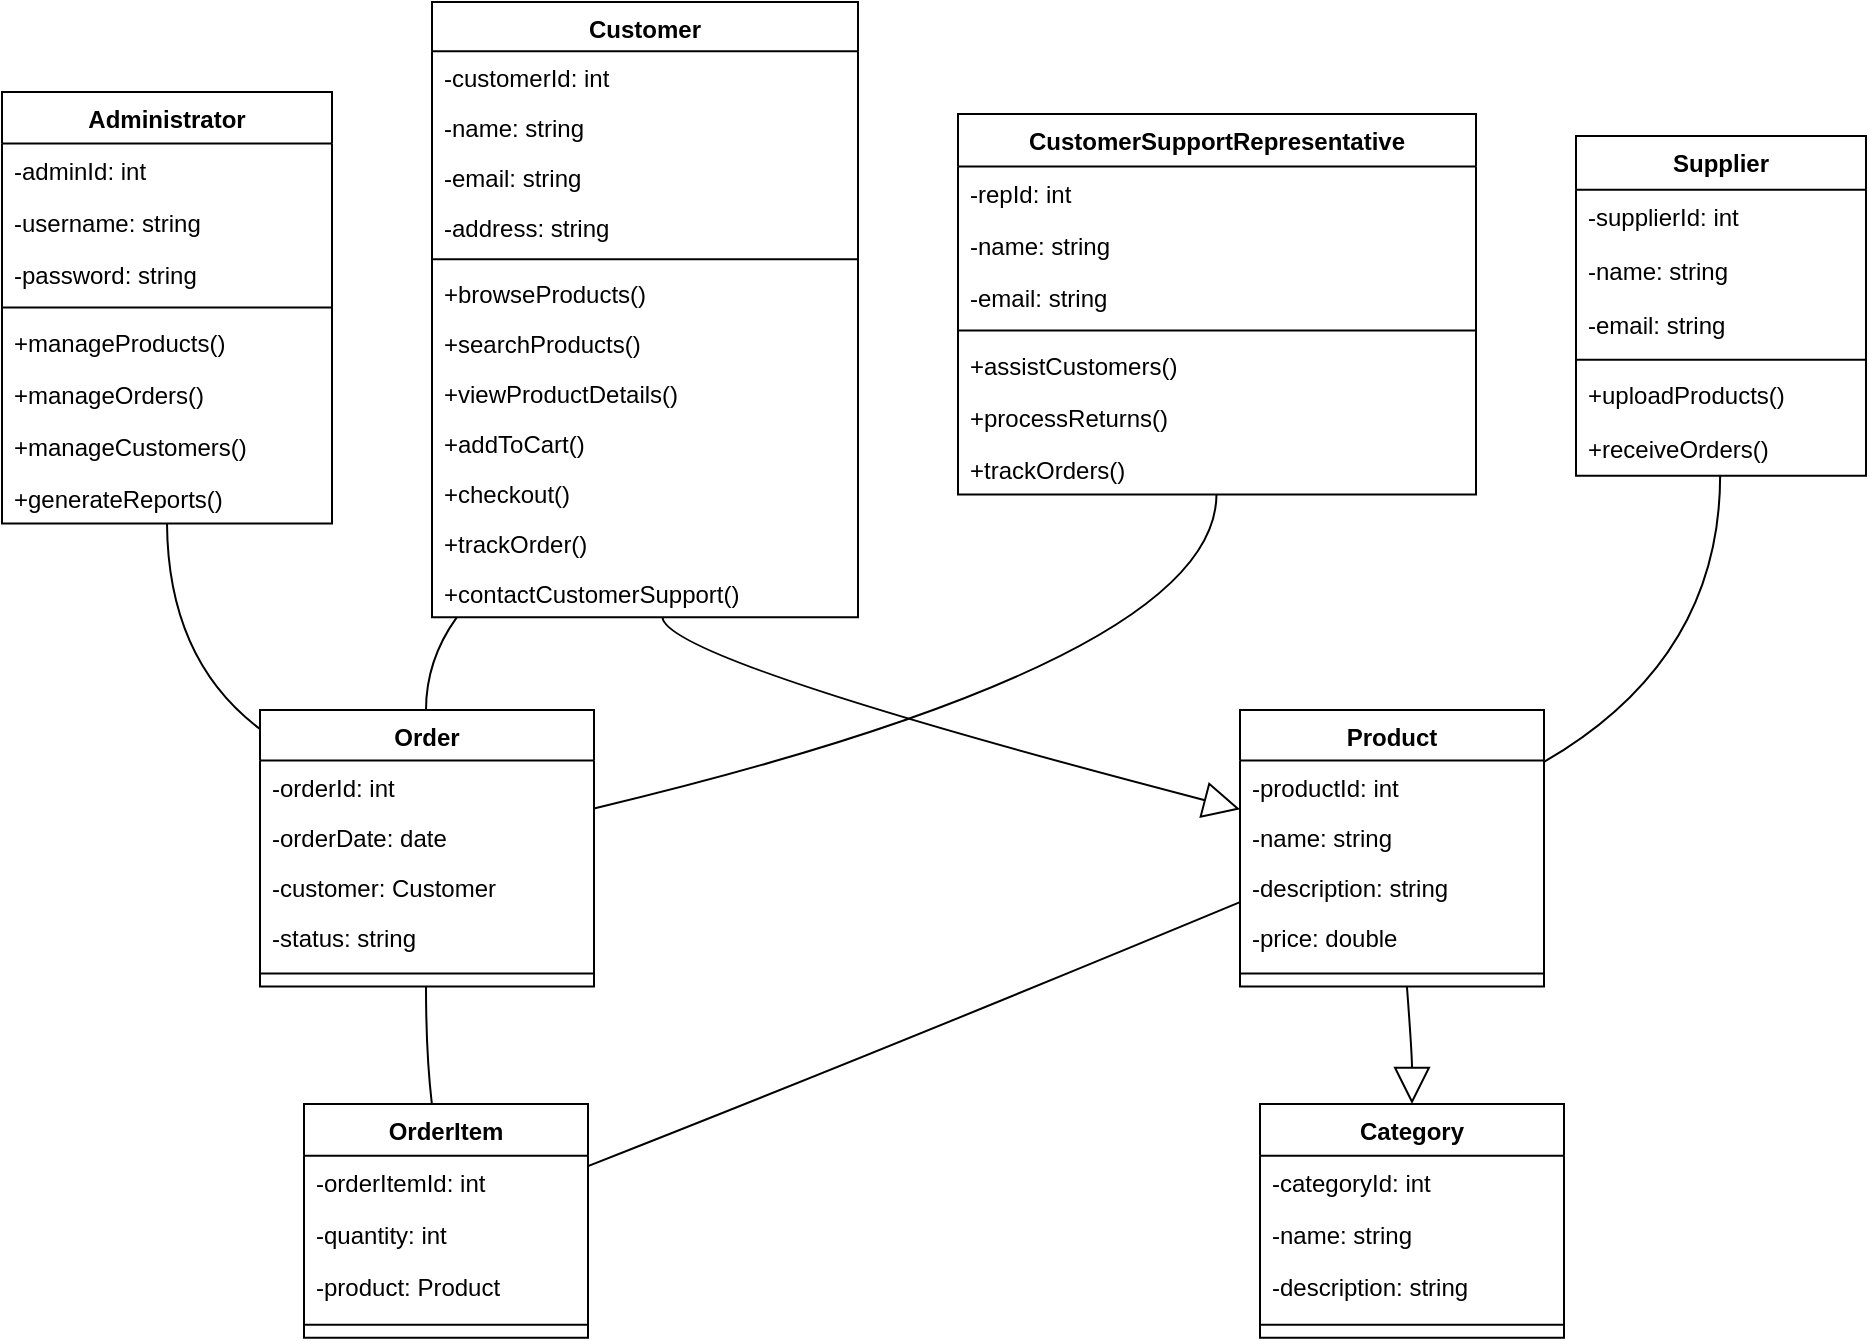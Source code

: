 <mxfile version="24.3.0" type="github">
  <diagram name="Page-1" id="g27Lqk9Zxv1EGZl3wzkd">
    <mxGraphModel dx="1500" dy="796" grid="1" gridSize="10" guides="1" tooltips="1" connect="1" arrows="1" fold="1" page="1" pageScale="1" pageWidth="850" pageHeight="1100" math="0" shadow="0">
      <root>
        <mxCell id="0" />
        <mxCell id="1" parent="0" />
        <mxCell id="yZOWREo4wikw6maqMxeO-1" value="Customer" style="swimlane;fontStyle=1;align=center;verticalAlign=top;childLayout=stackLayout;horizontal=1;startSize=24.65;horizontalStack=0;resizeParent=1;resizeParentMax=0;resizeLast=0;collapsible=0;marginBottom=0;" vertex="1" parent="1">
          <mxGeometry x="235" y="20" width="213" height="307.65" as="geometry" />
        </mxCell>
        <mxCell id="yZOWREo4wikw6maqMxeO-2" value="-customerId: int" style="text;strokeColor=none;fillColor=none;align=left;verticalAlign=top;spacingLeft=4;spacingRight=4;overflow=hidden;rotatable=0;points=[[0,0.5],[1,0.5]];portConstraint=eastwest;" vertex="1" parent="yZOWREo4wikw6maqMxeO-1">
          <mxGeometry y="24.65" width="213" height="25" as="geometry" />
        </mxCell>
        <mxCell id="yZOWREo4wikw6maqMxeO-3" value="-name: string" style="text;strokeColor=none;fillColor=none;align=left;verticalAlign=top;spacingLeft=4;spacingRight=4;overflow=hidden;rotatable=0;points=[[0,0.5],[1,0.5]];portConstraint=eastwest;" vertex="1" parent="yZOWREo4wikw6maqMxeO-1">
          <mxGeometry y="49.65" width="213" height="25" as="geometry" />
        </mxCell>
        <mxCell id="yZOWREo4wikw6maqMxeO-4" value="-email: string" style="text;strokeColor=none;fillColor=none;align=left;verticalAlign=top;spacingLeft=4;spacingRight=4;overflow=hidden;rotatable=0;points=[[0,0.5],[1,0.5]];portConstraint=eastwest;" vertex="1" parent="yZOWREo4wikw6maqMxeO-1">
          <mxGeometry y="74.65" width="213" height="25" as="geometry" />
        </mxCell>
        <mxCell id="yZOWREo4wikw6maqMxeO-5" value="-address: string" style="text;strokeColor=none;fillColor=none;align=left;verticalAlign=top;spacingLeft=4;spacingRight=4;overflow=hidden;rotatable=0;points=[[0,0.5],[1,0.5]];portConstraint=eastwest;" vertex="1" parent="yZOWREo4wikw6maqMxeO-1">
          <mxGeometry y="99.65" width="213" height="25" as="geometry" />
        </mxCell>
        <mxCell id="yZOWREo4wikw6maqMxeO-6" style="line;strokeWidth=1;fillColor=none;align=left;verticalAlign=middle;spacingTop=-1;spacingLeft=3;spacingRight=3;rotatable=0;labelPosition=right;points=[];portConstraint=eastwest;strokeColor=inherit;" vertex="1" parent="yZOWREo4wikw6maqMxeO-1">
          <mxGeometry y="124.65" width="213" height="8" as="geometry" />
        </mxCell>
        <mxCell id="yZOWREo4wikw6maqMxeO-7" value="+browseProducts()" style="text;strokeColor=none;fillColor=none;align=left;verticalAlign=top;spacingLeft=4;spacingRight=4;overflow=hidden;rotatable=0;points=[[0,0.5],[1,0.5]];portConstraint=eastwest;" vertex="1" parent="yZOWREo4wikw6maqMxeO-1">
          <mxGeometry y="132.65" width="213" height="25" as="geometry" />
        </mxCell>
        <mxCell id="yZOWREo4wikw6maqMxeO-8" value="+searchProducts()" style="text;strokeColor=none;fillColor=none;align=left;verticalAlign=top;spacingLeft=4;spacingRight=4;overflow=hidden;rotatable=0;points=[[0,0.5],[1,0.5]];portConstraint=eastwest;" vertex="1" parent="yZOWREo4wikw6maqMxeO-1">
          <mxGeometry y="157.65" width="213" height="25" as="geometry" />
        </mxCell>
        <mxCell id="yZOWREo4wikw6maqMxeO-9" value="+viewProductDetails()" style="text;strokeColor=none;fillColor=none;align=left;verticalAlign=top;spacingLeft=4;spacingRight=4;overflow=hidden;rotatable=0;points=[[0,0.5],[1,0.5]];portConstraint=eastwest;" vertex="1" parent="yZOWREo4wikw6maqMxeO-1">
          <mxGeometry y="182.65" width="213" height="25" as="geometry" />
        </mxCell>
        <mxCell id="yZOWREo4wikw6maqMxeO-10" value="+addToCart()" style="text;strokeColor=none;fillColor=none;align=left;verticalAlign=top;spacingLeft=4;spacingRight=4;overflow=hidden;rotatable=0;points=[[0,0.5],[1,0.5]];portConstraint=eastwest;" vertex="1" parent="yZOWREo4wikw6maqMxeO-1">
          <mxGeometry y="207.65" width="213" height="25" as="geometry" />
        </mxCell>
        <mxCell id="yZOWREo4wikw6maqMxeO-11" value="+checkout()" style="text;strokeColor=none;fillColor=none;align=left;verticalAlign=top;spacingLeft=4;spacingRight=4;overflow=hidden;rotatable=0;points=[[0,0.5],[1,0.5]];portConstraint=eastwest;" vertex="1" parent="yZOWREo4wikw6maqMxeO-1">
          <mxGeometry y="232.65" width="213" height="25" as="geometry" />
        </mxCell>
        <mxCell id="yZOWREo4wikw6maqMxeO-12" value="+trackOrder()" style="text;strokeColor=none;fillColor=none;align=left;verticalAlign=top;spacingLeft=4;spacingRight=4;overflow=hidden;rotatable=0;points=[[0,0.5],[1,0.5]];portConstraint=eastwest;" vertex="1" parent="yZOWREo4wikw6maqMxeO-1">
          <mxGeometry y="257.65" width="213" height="25" as="geometry" />
        </mxCell>
        <mxCell id="yZOWREo4wikw6maqMxeO-13" value="+contactCustomerSupport()" style="text;strokeColor=none;fillColor=none;align=left;verticalAlign=top;spacingLeft=4;spacingRight=4;overflow=hidden;rotatable=0;points=[[0,0.5],[1,0.5]];portConstraint=eastwest;" vertex="1" parent="yZOWREo4wikw6maqMxeO-1">
          <mxGeometry y="282.65" width="213" height="25" as="geometry" />
        </mxCell>
        <mxCell id="yZOWREo4wikw6maqMxeO-14" value="Administrator" style="swimlane;fontStyle=1;align=center;verticalAlign=top;childLayout=stackLayout;horizontal=1;startSize=25.775;horizontalStack=0;resizeParent=1;resizeParentMax=0;resizeLast=0;collapsible=0;marginBottom=0;" vertex="1" parent="1">
          <mxGeometry x="20" y="65" width="165" height="215.775" as="geometry" />
        </mxCell>
        <mxCell id="yZOWREo4wikw6maqMxeO-15" value="-adminId: int" style="text;strokeColor=none;fillColor=none;align=left;verticalAlign=top;spacingLeft=4;spacingRight=4;overflow=hidden;rotatable=0;points=[[0,0.5],[1,0.5]];portConstraint=eastwest;" vertex="1" parent="yZOWREo4wikw6maqMxeO-14">
          <mxGeometry y="25.775" width="165" height="26" as="geometry" />
        </mxCell>
        <mxCell id="yZOWREo4wikw6maqMxeO-16" value="-username: string" style="text;strokeColor=none;fillColor=none;align=left;verticalAlign=top;spacingLeft=4;spacingRight=4;overflow=hidden;rotatable=0;points=[[0,0.5],[1,0.5]];portConstraint=eastwest;" vertex="1" parent="yZOWREo4wikw6maqMxeO-14">
          <mxGeometry y="51.775" width="165" height="26" as="geometry" />
        </mxCell>
        <mxCell id="yZOWREo4wikw6maqMxeO-17" value="-password: string" style="text;strokeColor=none;fillColor=none;align=left;verticalAlign=top;spacingLeft=4;spacingRight=4;overflow=hidden;rotatable=0;points=[[0,0.5],[1,0.5]];portConstraint=eastwest;" vertex="1" parent="yZOWREo4wikw6maqMxeO-14">
          <mxGeometry y="77.775" width="165" height="26" as="geometry" />
        </mxCell>
        <mxCell id="yZOWREo4wikw6maqMxeO-18" style="line;strokeWidth=1;fillColor=none;align=left;verticalAlign=middle;spacingTop=-1;spacingLeft=3;spacingRight=3;rotatable=0;labelPosition=right;points=[];portConstraint=eastwest;strokeColor=inherit;" vertex="1" parent="yZOWREo4wikw6maqMxeO-14">
          <mxGeometry y="103.775" width="165" height="8" as="geometry" />
        </mxCell>
        <mxCell id="yZOWREo4wikw6maqMxeO-19" value="+manageProducts()" style="text;strokeColor=none;fillColor=none;align=left;verticalAlign=top;spacingLeft=4;spacingRight=4;overflow=hidden;rotatable=0;points=[[0,0.5],[1,0.5]];portConstraint=eastwest;" vertex="1" parent="yZOWREo4wikw6maqMxeO-14">
          <mxGeometry y="111.775" width="165" height="26" as="geometry" />
        </mxCell>
        <mxCell id="yZOWREo4wikw6maqMxeO-20" value="+manageOrders()" style="text;strokeColor=none;fillColor=none;align=left;verticalAlign=top;spacingLeft=4;spacingRight=4;overflow=hidden;rotatable=0;points=[[0,0.5],[1,0.5]];portConstraint=eastwest;" vertex="1" parent="yZOWREo4wikw6maqMxeO-14">
          <mxGeometry y="137.775" width="165" height="26" as="geometry" />
        </mxCell>
        <mxCell id="yZOWREo4wikw6maqMxeO-21" value="+manageCustomers()" style="text;strokeColor=none;fillColor=none;align=left;verticalAlign=top;spacingLeft=4;spacingRight=4;overflow=hidden;rotatable=0;points=[[0,0.5],[1,0.5]];portConstraint=eastwest;" vertex="1" parent="yZOWREo4wikw6maqMxeO-14">
          <mxGeometry y="163.775" width="165" height="26" as="geometry" />
        </mxCell>
        <mxCell id="yZOWREo4wikw6maqMxeO-22" value="+generateReports()" style="text;strokeColor=none;fillColor=none;align=left;verticalAlign=top;spacingLeft=4;spacingRight=4;overflow=hidden;rotatable=0;points=[[0,0.5],[1,0.5]];portConstraint=eastwest;" vertex="1" parent="yZOWREo4wikw6maqMxeO-14">
          <mxGeometry y="189.775" width="165" height="26" as="geometry" />
        </mxCell>
        <mxCell id="yZOWREo4wikw6maqMxeO-23" value="CustomerSupportRepresentative" style="swimlane;fontStyle=1;align=center;verticalAlign=top;childLayout=stackLayout;horizontal=1;startSize=26.257;horizontalStack=0;resizeParent=1;resizeParentMax=0;resizeLast=0;collapsible=0;marginBottom=0;" vertex="1" parent="1">
          <mxGeometry x="498" y="76" width="259" height="190.257" as="geometry" />
        </mxCell>
        <mxCell id="yZOWREo4wikw6maqMxeO-24" value="-repId: int" style="text;strokeColor=none;fillColor=none;align=left;verticalAlign=top;spacingLeft=4;spacingRight=4;overflow=hidden;rotatable=0;points=[[0,0.5],[1,0.5]];portConstraint=eastwest;" vertex="1" parent="yZOWREo4wikw6maqMxeO-23">
          <mxGeometry y="26.257" width="259" height="26" as="geometry" />
        </mxCell>
        <mxCell id="yZOWREo4wikw6maqMxeO-25" value="-name: string" style="text;strokeColor=none;fillColor=none;align=left;verticalAlign=top;spacingLeft=4;spacingRight=4;overflow=hidden;rotatable=0;points=[[0,0.5],[1,0.5]];portConstraint=eastwest;" vertex="1" parent="yZOWREo4wikw6maqMxeO-23">
          <mxGeometry y="52.257" width="259" height="26" as="geometry" />
        </mxCell>
        <mxCell id="yZOWREo4wikw6maqMxeO-26" value="-email: string" style="text;strokeColor=none;fillColor=none;align=left;verticalAlign=top;spacingLeft=4;spacingRight=4;overflow=hidden;rotatable=0;points=[[0,0.5],[1,0.5]];portConstraint=eastwest;" vertex="1" parent="yZOWREo4wikw6maqMxeO-23">
          <mxGeometry y="78.257" width="259" height="26" as="geometry" />
        </mxCell>
        <mxCell id="yZOWREo4wikw6maqMxeO-27" style="line;strokeWidth=1;fillColor=none;align=left;verticalAlign=middle;spacingTop=-1;spacingLeft=3;spacingRight=3;rotatable=0;labelPosition=right;points=[];portConstraint=eastwest;strokeColor=inherit;" vertex="1" parent="yZOWREo4wikw6maqMxeO-23">
          <mxGeometry y="104.257" width="259" height="8" as="geometry" />
        </mxCell>
        <mxCell id="yZOWREo4wikw6maqMxeO-28" value="+assistCustomers()" style="text;strokeColor=none;fillColor=none;align=left;verticalAlign=top;spacingLeft=4;spacingRight=4;overflow=hidden;rotatable=0;points=[[0,0.5],[1,0.5]];portConstraint=eastwest;" vertex="1" parent="yZOWREo4wikw6maqMxeO-23">
          <mxGeometry y="112.257" width="259" height="26" as="geometry" />
        </mxCell>
        <mxCell id="yZOWREo4wikw6maqMxeO-29" value="+processReturns()" style="text;strokeColor=none;fillColor=none;align=left;verticalAlign=top;spacingLeft=4;spacingRight=4;overflow=hidden;rotatable=0;points=[[0,0.5],[1,0.5]];portConstraint=eastwest;" vertex="1" parent="yZOWREo4wikw6maqMxeO-23">
          <mxGeometry y="138.257" width="259" height="26" as="geometry" />
        </mxCell>
        <mxCell id="yZOWREo4wikw6maqMxeO-30" value="+trackOrders()" style="text;strokeColor=none;fillColor=none;align=left;verticalAlign=top;spacingLeft=4;spacingRight=4;overflow=hidden;rotatable=0;points=[[0,0.5],[1,0.5]];portConstraint=eastwest;" vertex="1" parent="yZOWREo4wikw6maqMxeO-23">
          <mxGeometry y="164.257" width="259" height="26" as="geometry" />
        </mxCell>
        <mxCell id="yZOWREo4wikw6maqMxeO-31" value="Supplier" style="swimlane;fontStyle=1;align=center;verticalAlign=top;childLayout=stackLayout;horizontal=1;startSize=26.9;horizontalStack=0;resizeParent=1;resizeParentMax=0;resizeLast=0;collapsible=0;marginBottom=0;" vertex="1" parent="1">
          <mxGeometry x="807" y="87" width="145" height="169.9" as="geometry" />
        </mxCell>
        <mxCell id="yZOWREo4wikw6maqMxeO-32" value="-supplierId: int" style="text;strokeColor=none;fillColor=none;align=left;verticalAlign=top;spacingLeft=4;spacingRight=4;overflow=hidden;rotatable=0;points=[[0,0.5],[1,0.5]];portConstraint=eastwest;" vertex="1" parent="yZOWREo4wikw6maqMxeO-31">
          <mxGeometry y="26.9" width="145" height="27" as="geometry" />
        </mxCell>
        <mxCell id="yZOWREo4wikw6maqMxeO-33" value="-name: string" style="text;strokeColor=none;fillColor=none;align=left;verticalAlign=top;spacingLeft=4;spacingRight=4;overflow=hidden;rotatable=0;points=[[0,0.5],[1,0.5]];portConstraint=eastwest;" vertex="1" parent="yZOWREo4wikw6maqMxeO-31">
          <mxGeometry y="53.9" width="145" height="27" as="geometry" />
        </mxCell>
        <mxCell id="yZOWREo4wikw6maqMxeO-34" value="-email: string" style="text;strokeColor=none;fillColor=none;align=left;verticalAlign=top;spacingLeft=4;spacingRight=4;overflow=hidden;rotatable=0;points=[[0,0.5],[1,0.5]];portConstraint=eastwest;" vertex="1" parent="yZOWREo4wikw6maqMxeO-31">
          <mxGeometry y="80.9" width="145" height="27" as="geometry" />
        </mxCell>
        <mxCell id="yZOWREo4wikw6maqMxeO-35" style="line;strokeWidth=1;fillColor=none;align=left;verticalAlign=middle;spacingTop=-1;spacingLeft=3;spacingRight=3;rotatable=0;labelPosition=right;points=[];portConstraint=eastwest;strokeColor=inherit;" vertex="1" parent="yZOWREo4wikw6maqMxeO-31">
          <mxGeometry y="107.9" width="145" height="8" as="geometry" />
        </mxCell>
        <mxCell id="yZOWREo4wikw6maqMxeO-36" value="+uploadProducts()" style="text;strokeColor=none;fillColor=none;align=left;verticalAlign=top;spacingLeft=4;spacingRight=4;overflow=hidden;rotatable=0;points=[[0,0.5],[1,0.5]];portConstraint=eastwest;" vertex="1" parent="yZOWREo4wikw6maqMxeO-31">
          <mxGeometry y="115.9" width="145" height="27" as="geometry" />
        </mxCell>
        <mxCell id="yZOWREo4wikw6maqMxeO-37" value="+receiveOrders()" style="text;strokeColor=none;fillColor=none;align=left;verticalAlign=top;spacingLeft=4;spacingRight=4;overflow=hidden;rotatable=0;points=[[0,0.5],[1,0.5]];portConstraint=eastwest;" vertex="1" parent="yZOWREo4wikw6maqMxeO-31">
          <mxGeometry y="142.9" width="145" height="27" as="geometry" />
        </mxCell>
        <mxCell id="yZOWREo4wikw6maqMxeO-38" value="Product" style="swimlane;fontStyle=1;align=center;verticalAlign=top;childLayout=stackLayout;horizontal=1;startSize=25.273;horizontalStack=0;resizeParent=1;resizeParentMax=0;resizeLast=0;collapsible=0;marginBottom=0;" vertex="1" parent="1">
          <mxGeometry x="639" y="374" width="152" height="138.273" as="geometry" />
        </mxCell>
        <mxCell id="yZOWREo4wikw6maqMxeO-39" value="-productId: int" style="text;strokeColor=none;fillColor=none;align=left;verticalAlign=top;spacingLeft=4;spacingRight=4;overflow=hidden;rotatable=0;points=[[0,0.5],[1,0.5]];portConstraint=eastwest;" vertex="1" parent="yZOWREo4wikw6maqMxeO-38">
          <mxGeometry y="25.273" width="152" height="25" as="geometry" />
        </mxCell>
        <mxCell id="yZOWREo4wikw6maqMxeO-40" value="-name: string" style="text;strokeColor=none;fillColor=none;align=left;verticalAlign=top;spacingLeft=4;spacingRight=4;overflow=hidden;rotatable=0;points=[[0,0.5],[1,0.5]];portConstraint=eastwest;" vertex="1" parent="yZOWREo4wikw6maqMxeO-38">
          <mxGeometry y="50.273" width="152" height="25" as="geometry" />
        </mxCell>
        <mxCell id="yZOWREo4wikw6maqMxeO-41" value="-description: string" style="text;strokeColor=none;fillColor=none;align=left;verticalAlign=top;spacingLeft=4;spacingRight=4;overflow=hidden;rotatable=0;points=[[0,0.5],[1,0.5]];portConstraint=eastwest;" vertex="1" parent="yZOWREo4wikw6maqMxeO-38">
          <mxGeometry y="75.273" width="152" height="25" as="geometry" />
        </mxCell>
        <mxCell id="yZOWREo4wikw6maqMxeO-42" value="-price: double" style="text;strokeColor=none;fillColor=none;align=left;verticalAlign=top;spacingLeft=4;spacingRight=4;overflow=hidden;rotatable=0;points=[[0,0.5],[1,0.5]];portConstraint=eastwest;" vertex="1" parent="yZOWREo4wikw6maqMxeO-38">
          <mxGeometry y="100.273" width="152" height="25" as="geometry" />
        </mxCell>
        <mxCell id="yZOWREo4wikw6maqMxeO-43" style="line;strokeWidth=1;fillColor=none;align=left;verticalAlign=middle;spacingTop=-1;spacingLeft=3;spacingRight=3;rotatable=0;labelPosition=right;points=[];portConstraint=eastwest;strokeColor=inherit;" vertex="1" parent="yZOWREo4wikw6maqMxeO-38">
          <mxGeometry y="125.273" width="152" height="13" as="geometry" />
        </mxCell>
        <mxCell id="yZOWREo4wikw6maqMxeO-44" value="Order" style="swimlane;fontStyle=1;align=center;verticalAlign=top;childLayout=stackLayout;horizontal=1;startSize=25.273;horizontalStack=0;resizeParent=1;resizeParentMax=0;resizeLast=0;collapsible=0;marginBottom=0;" vertex="1" parent="1">
          <mxGeometry x="149" y="374" width="167" height="138.273" as="geometry" />
        </mxCell>
        <mxCell id="yZOWREo4wikw6maqMxeO-45" value="-orderId: int" style="text;strokeColor=none;fillColor=none;align=left;verticalAlign=top;spacingLeft=4;spacingRight=4;overflow=hidden;rotatable=0;points=[[0,0.5],[1,0.5]];portConstraint=eastwest;" vertex="1" parent="yZOWREo4wikw6maqMxeO-44">
          <mxGeometry y="25.273" width="167" height="25" as="geometry" />
        </mxCell>
        <mxCell id="yZOWREo4wikw6maqMxeO-46" value="-orderDate: date" style="text;strokeColor=none;fillColor=none;align=left;verticalAlign=top;spacingLeft=4;spacingRight=4;overflow=hidden;rotatable=0;points=[[0,0.5],[1,0.5]];portConstraint=eastwest;" vertex="1" parent="yZOWREo4wikw6maqMxeO-44">
          <mxGeometry y="50.273" width="167" height="25" as="geometry" />
        </mxCell>
        <mxCell id="yZOWREo4wikw6maqMxeO-47" value="-customer: Customer" style="text;strokeColor=none;fillColor=none;align=left;verticalAlign=top;spacingLeft=4;spacingRight=4;overflow=hidden;rotatable=0;points=[[0,0.5],[1,0.5]];portConstraint=eastwest;" vertex="1" parent="yZOWREo4wikw6maqMxeO-44">
          <mxGeometry y="75.273" width="167" height="25" as="geometry" />
        </mxCell>
        <mxCell id="yZOWREo4wikw6maqMxeO-48" value="-status: string" style="text;strokeColor=none;fillColor=none;align=left;verticalAlign=top;spacingLeft=4;spacingRight=4;overflow=hidden;rotatable=0;points=[[0,0.5],[1,0.5]];portConstraint=eastwest;" vertex="1" parent="yZOWREo4wikw6maqMxeO-44">
          <mxGeometry y="100.273" width="167" height="25" as="geometry" />
        </mxCell>
        <mxCell id="yZOWREo4wikw6maqMxeO-49" style="line;strokeWidth=1;fillColor=none;align=left;verticalAlign=middle;spacingTop=-1;spacingLeft=3;spacingRight=3;rotatable=0;labelPosition=right;points=[];portConstraint=eastwest;strokeColor=inherit;" vertex="1" parent="yZOWREo4wikw6maqMxeO-44">
          <mxGeometry y="125.273" width="167" height="13" as="geometry" />
        </mxCell>
        <mxCell id="yZOWREo4wikw6maqMxeO-50" value="OrderItem" style="swimlane;fontStyle=1;align=center;verticalAlign=top;childLayout=stackLayout;horizontal=1;startSize=25.911;horizontalStack=0;resizeParent=1;resizeParentMax=0;resizeLast=0;collapsible=0;marginBottom=0;" vertex="1" parent="1">
          <mxGeometry x="171" y="571" width="142" height="116.911" as="geometry" />
        </mxCell>
        <mxCell id="yZOWREo4wikw6maqMxeO-51" value="-orderItemId: int" style="text;strokeColor=none;fillColor=none;align=left;verticalAlign=top;spacingLeft=4;spacingRight=4;overflow=hidden;rotatable=0;points=[[0,0.5],[1,0.5]];portConstraint=eastwest;" vertex="1" parent="yZOWREo4wikw6maqMxeO-50">
          <mxGeometry y="25.911" width="142" height="26" as="geometry" />
        </mxCell>
        <mxCell id="yZOWREo4wikw6maqMxeO-52" value="-quantity: int" style="text;strokeColor=none;fillColor=none;align=left;verticalAlign=top;spacingLeft=4;spacingRight=4;overflow=hidden;rotatable=0;points=[[0,0.5],[1,0.5]];portConstraint=eastwest;" vertex="1" parent="yZOWREo4wikw6maqMxeO-50">
          <mxGeometry y="51.911" width="142" height="26" as="geometry" />
        </mxCell>
        <mxCell id="yZOWREo4wikw6maqMxeO-53" value="-product: Product" style="text;strokeColor=none;fillColor=none;align=left;verticalAlign=top;spacingLeft=4;spacingRight=4;overflow=hidden;rotatable=0;points=[[0,0.5],[1,0.5]];portConstraint=eastwest;" vertex="1" parent="yZOWREo4wikw6maqMxeO-50">
          <mxGeometry y="77.911" width="142" height="26" as="geometry" />
        </mxCell>
        <mxCell id="yZOWREo4wikw6maqMxeO-54" style="line;strokeWidth=1;fillColor=none;align=left;verticalAlign=middle;spacingTop=-1;spacingLeft=3;spacingRight=3;rotatable=0;labelPosition=right;points=[];portConstraint=eastwest;strokeColor=inherit;" vertex="1" parent="yZOWREo4wikw6maqMxeO-50">
          <mxGeometry y="103.911" width="142" height="13" as="geometry" />
        </mxCell>
        <mxCell id="yZOWREo4wikw6maqMxeO-55" value="Category" style="swimlane;fontStyle=1;align=center;verticalAlign=top;childLayout=stackLayout;horizontal=1;startSize=25.911;horizontalStack=0;resizeParent=1;resizeParentMax=0;resizeLast=0;collapsible=0;marginBottom=0;" vertex="1" parent="1">
          <mxGeometry x="649" y="571" width="152" height="116.911" as="geometry" />
        </mxCell>
        <mxCell id="yZOWREo4wikw6maqMxeO-56" value="-categoryId: int" style="text;strokeColor=none;fillColor=none;align=left;verticalAlign=top;spacingLeft=4;spacingRight=4;overflow=hidden;rotatable=0;points=[[0,0.5],[1,0.5]];portConstraint=eastwest;" vertex="1" parent="yZOWREo4wikw6maqMxeO-55">
          <mxGeometry y="25.911" width="152" height="26" as="geometry" />
        </mxCell>
        <mxCell id="yZOWREo4wikw6maqMxeO-57" value="-name: string" style="text;strokeColor=none;fillColor=none;align=left;verticalAlign=top;spacingLeft=4;spacingRight=4;overflow=hidden;rotatable=0;points=[[0,0.5],[1,0.5]];portConstraint=eastwest;" vertex="1" parent="yZOWREo4wikw6maqMxeO-55">
          <mxGeometry y="51.911" width="152" height="26" as="geometry" />
        </mxCell>
        <mxCell id="yZOWREo4wikw6maqMxeO-58" value="-description: string" style="text;strokeColor=none;fillColor=none;align=left;verticalAlign=top;spacingLeft=4;spacingRight=4;overflow=hidden;rotatable=0;points=[[0,0.5],[1,0.5]];portConstraint=eastwest;" vertex="1" parent="yZOWREo4wikw6maqMxeO-55">
          <mxGeometry y="77.911" width="152" height="26" as="geometry" />
        </mxCell>
        <mxCell id="yZOWREo4wikw6maqMxeO-59" style="line;strokeWidth=1;fillColor=none;align=left;verticalAlign=middle;spacingTop=-1;spacingLeft=3;spacingRight=3;rotatable=0;labelPosition=right;points=[];portConstraint=eastwest;strokeColor=inherit;" vertex="1" parent="yZOWREo4wikw6maqMxeO-55">
          <mxGeometry y="103.911" width="152" height="13" as="geometry" />
        </mxCell>
        <mxCell id="yZOWREo4wikw6maqMxeO-60" value="" style="curved=1;startArrow=none;endArrow=none;exitX=0.059;exitY=0.999;entryX=0.497;entryY=-0.001;rounded=0;" edge="1" parent="1" source="yZOWREo4wikw6maqMxeO-1" target="yZOWREo4wikw6maqMxeO-44">
          <mxGeometry relative="1" as="geometry">
            <Array as="points">
              <mxPoint x="232" y="349" />
            </Array>
          </mxGeometry>
        </mxCell>
        <mxCell id="yZOWREo4wikw6maqMxeO-61" value="" style="curved=1;startArrow=none;endArrow=none;exitX=0.5;exitY=1.0;entryX=-0.002;entryY=0.067;rounded=0;" edge="1" parent="1" source="yZOWREo4wikw6maqMxeO-14" target="yZOWREo4wikw6maqMxeO-44">
          <mxGeometry relative="1" as="geometry">
            <Array as="points">
              <mxPoint x="103" y="349" />
            </Array>
          </mxGeometry>
        </mxCell>
        <mxCell id="yZOWREo4wikw6maqMxeO-62" value="" style="curved=1;startArrow=none;endArrow=none;exitX=0.499;exitY=0.999;entryX=0.997;entryY=0.357;rounded=0;" edge="1" parent="1" source="yZOWREo4wikw6maqMxeO-23" target="yZOWREo4wikw6maqMxeO-44">
          <mxGeometry relative="1" as="geometry">
            <Array as="points">
              <mxPoint x="627" y="349" />
            </Array>
          </mxGeometry>
        </mxCell>
        <mxCell id="yZOWREo4wikw6maqMxeO-63" value="" style="curved=1;startArrow=none;endArrow=none;exitX=0.497;exitY=1.004;entryX=1.0;entryY=0.188;rounded=0;" edge="1" parent="1" source="yZOWREo4wikw6maqMxeO-31" target="yZOWREo4wikw6maqMxeO-38">
          <mxGeometry relative="1" as="geometry">
            <Array as="points">
              <mxPoint x="879" y="349" />
            </Array>
          </mxGeometry>
        </mxCell>
        <mxCell id="yZOWREo4wikw6maqMxeO-64" value="" style="curved=1;startArrow=none;endArrow=block;endSize=16;endFill=0;exitX=0.541;exitY=0.999;entryX=0.0;entryY=0.359;rounded=0;" edge="1" parent="1" source="yZOWREo4wikw6maqMxeO-1" target="yZOWREo4wikw6maqMxeO-38">
          <mxGeometry relative="1" as="geometry">
            <Array as="points">
              <mxPoint x="352" y="349" />
            </Array>
          </mxGeometry>
        </mxCell>
        <mxCell id="yZOWREo4wikw6maqMxeO-65" value="" style="curved=1;startArrow=none;endArrow=none;exitX=0.497;exitY=0.999;entryX=0.45;entryY=-0.002;rounded=0;" edge="1" parent="1" source="yZOWREo4wikw6maqMxeO-44" target="yZOWREo4wikw6maqMxeO-50">
          <mxGeometry relative="1" as="geometry">
            <Array as="points">
              <mxPoint x="232" y="546" />
            </Array>
          </mxGeometry>
        </mxCell>
        <mxCell id="yZOWREo4wikw6maqMxeO-66" value="" style="curved=1;startArrow=none;endArrow=none;exitX=0.0;exitY=0.695;entryX=1.001;entryY=0.265;rounded=0;" edge="1" parent="1" source="yZOWREo4wikw6maqMxeO-38" target="yZOWREo4wikw6maqMxeO-50">
          <mxGeometry relative="1" as="geometry">
            <Array as="points">
              <mxPoint x="456" y="546" />
            </Array>
          </mxGeometry>
        </mxCell>
        <mxCell id="yZOWREo4wikw6maqMxeO-67" value="" style="curved=1;startArrow=none;endArrow=block;endSize=16;endFill=0;exitX=0.549;exitY=0.999;entryX=0.5;entryY=-0.002;rounded=0;" edge="1" parent="1" source="yZOWREo4wikw6maqMxeO-38" target="yZOWREo4wikw6maqMxeO-55">
          <mxGeometry relative="1" as="geometry">
            <Array as="points">
              <mxPoint x="725" y="546" />
            </Array>
          </mxGeometry>
        </mxCell>
      </root>
    </mxGraphModel>
  </diagram>
</mxfile>
